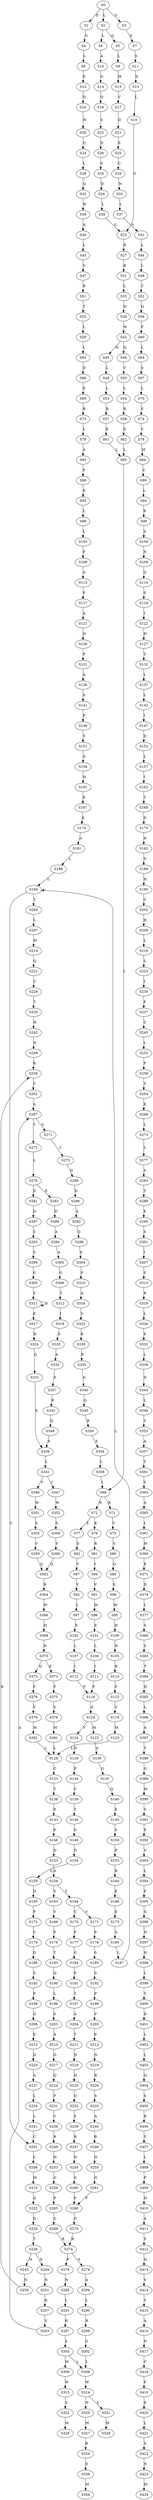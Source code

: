 strict digraph  {
	S0 -> S1 [ label = D ];
	S0 -> S2 [ label = L ];
	S0 -> S3 [ label = S ];
	S1 -> S4 [ label = G ];
	S2 -> S5 [ label = Q ];
	S2 -> S6 [ label = L ];
	S3 -> S7 [ label = E ];
	S4 -> S8 [ label = L ];
	S5 -> S9 [ label = L ];
	S6 -> S10 [ label = A ];
	S7 -> S11 [ label = S ];
	S8 -> S12 [ label = E ];
	S9 -> S13 [ label = M ];
	S10 -> S14 [ label = G ];
	S11 -> S15 [ label = D ];
	S12 -> S16 [ label = D ];
	S13 -> S17 [ label = V ];
	S14 -> S18 [ label = Q ];
	S15 -> S19 [ label = L ];
	S16 -> S20 [ label = W ];
	S17 -> S21 [ label = D ];
	S18 -> S22 [ label = S ];
	S19 -> S23 [ label = G ];
	S20 -> S24 [ label = Q ];
	S21 -> S25 [ label = E ];
	S22 -> S26 [ label = D ];
	S23 -> S27 [ label = R ];
	S24 -> S28 [ label = L ];
	S25 -> S29 [ label = C ];
	S26 -> S30 [ label = S ];
	S27 -> S31 [ label = R ];
	S28 -> S32 [ label = Q ];
	S29 -> S33 [ label = N ];
	S30 -> S34 [ label = D ];
	S31 -> S35 [ label = L ];
	S32 -> S36 [ label = W ];
	S33 -> S37 [ label = L ];
	S34 -> S38 [ label = L ];
	S35 -> S39 [ label = H ];
	S36 -> S40 [ label = A ];
	S37 -> S41 [ label = S ];
	S38 -> S23 [ label = G ];
	S39 -> S42 [ label = W ];
	S40 -> S43 [ label = L ];
	S41 -> S44 [ label = L ];
	S42 -> S45 [ label = H ];
	S42 -> S46 [ label = Q ];
	S43 -> S47 [ label = V ];
	S44 -> S48 [ label = L ];
	S45 -> S49 [ label = L ];
	S46 -> S50 [ label = V ];
	S47 -> S51 [ label = R ];
	S48 -> S52 [ label = T ];
	S49 -> S53 [ label = L ];
	S50 -> S54 [ label = L ];
	S51 -> S55 [ label = T ];
	S52 -> S56 [ label = Q ];
	S53 -> S57 [ label = R ];
	S54 -> S58 [ label = R ];
	S55 -> S59 [ label = L ];
	S56 -> S60 [ label = F ];
	S57 -> S61 [ label = E ];
	S58 -> S62 [ label = E ];
	S59 -> S63 [ label = L ];
	S60 -> S64 [ label = L ];
	S61 -> S65 [ label = L ];
	S62 -> S65 [ label = L ];
	S63 -> S66 [ label = D ];
	S64 -> S67 [ label = S ];
	S65 -> S68 [ label = I ];
	S66 -> S69 [ label = E ];
	S67 -> S70 [ label = L ];
	S68 -> S71 [ label = R ];
	S68 -> S72 [ label = N ];
	S69 -> S73 [ label = R ];
	S70 -> S74 [ label = S ];
	S71 -> S75 [ label = V ];
	S72 -> S76 [ label = K ];
	S72 -> S77 [ label = E ];
	S73 -> S78 [ label = L ];
	S74 -> S79 [ label = V ];
	S75 -> S80 [ label = V ];
	S76 -> S81 [ label = R ];
	S77 -> S82 [ label = S ];
	S78 -> S83 [ label = A ];
	S79 -> S84 [ label = M ];
	S80 -> S85 [ label = Q ];
	S81 -> S86 [ label = I ];
	S82 -> S87 [ label = V ];
	S83 -> S88 [ label = F ];
	S84 -> S89 [ label = C ];
	S85 -> S90 [ label = S ];
	S86 -> S91 [ label = V ];
	S87 -> S92 [ label = V ];
	S88 -> S93 [ label = E ];
	S89 -> S94 [ label = L ];
	S90 -> S95 [ label = W ];
	S91 -> S96 [ label = M ];
	S92 -> S97 [ label = L ];
	S93 -> S98 [ label = L ];
	S94 -> S99 [ label = R ];
	S95 -> S100 [ label = H ];
	S96 -> S101 [ label = E ];
	S97 -> S102 [ label = E ];
	S98 -> S103 [ label = L ];
	S99 -> S104 [ label = S ];
	S100 -> S105 [ label = N ];
	S101 -> S106 [ label = L ];
	S102 -> S107 [ label = L ];
	S103 -> S108 [ label = P ];
	S104 -> S109 [ label = N ];
	S105 -> S110 [ label = K ];
	S106 -> S111 [ label = I ];
	S107 -> S112 [ label = I ];
	S108 -> S113 [ label = G ];
	S109 -> S114 [ label = G ];
	S110 -> S115 [ label = F ];
	S111 -> S116 [ label = P ];
	S112 -> S116 [ label = P ];
	S113 -> S117 [ label = P ];
	S114 -> S118 [ label = S ];
	S115 -> S119 [ label = V ];
	S116 -> S120 [ label = G ];
	S117 -> S121 [ label = A ];
	S118 -> S122 [ label = I ];
	S119 -> S123 [ label = M ];
	S120 -> S124 [ label = V ];
	S120 -> S125 [ label = M ];
	S121 -> S126 [ label = N ];
	S122 -> S127 [ label = H ];
	S123 -> S128 [ label = L ];
	S124 -> S129 [ label = N ];
	S125 -> S130 [ label = G ];
	S126 -> S131 [ label = P ];
	S127 -> S132 [ label = T ];
	S128 -> S133 [ label = C ];
	S129 -> S134 [ label = P ];
	S130 -> S135 [ label = G ];
	S131 -> S136 [ label = A ];
	S132 -> S137 [ label = L ];
	S133 -> S138 [ label = T ];
	S134 -> S139 [ label = V ];
	S135 -> S140 [ label = Q ];
	S136 -> S141 [ label = S ];
	S137 -> S142 [ label = L ];
	S138 -> S143 [ label = E ];
	S139 -> S144 [ label = T ];
	S140 -> S145 [ label = E ];
	S141 -> S146 [ label = P ];
	S142 -> S147 [ label = I ];
	S143 -> S148 [ label = P ];
	S144 -> S149 [ label = G ];
	S145 -> S150 [ label = S ];
	S146 -> S151 [ label = V ];
	S147 -> S152 [ label = D ];
	S148 -> S153 [ label = D ];
	S149 -> S154 [ label = D ];
	S150 -> S155 [ label = P ];
	S151 -> S156 [ label = A ];
	S152 -> S157 [ label = L ];
	S153 -> S158 [ label = A ];
	S154 -> S159 [ label = G ];
	S155 -> S160 [ label = R ];
	S156 -> S161 [ label = H ];
	S157 -> S162 [ label = I ];
	S158 -> S163 [ label = V ];
	S158 -> S164 [ label = T ];
	S159 -> S165 [ label = D ];
	S160 -> S166 [ label = E ];
	S161 -> S167 [ label = D ];
	S162 -> S168 [ label = T ];
	S163 -> S169 [ label = V ];
	S164 -> S170 [ label = C ];
	S164 -> S171 [ label = V ];
	S165 -> S172 [ label = P ];
	S166 -> S173 [ label = E ];
	S167 -> S174 [ label = E ];
	S168 -> S175 [ label = D ];
	S169 -> S176 [ label = P ];
	S170 -> S177 [ label = P ];
	S171 -> S178 [ label = P ];
	S172 -> S179 [ label = C ];
	S173 -> S180 [ label = A ];
	S174 -> S181 [ label = A ];
	S175 -> S182 [ label = N ];
	S176 -> S183 [ label = T ];
	S177 -> S184 [ label = G ];
	S178 -> S185 [ label = S ];
	S179 -> S186 [ label = D ];
	S180 -> S187 [ label = L ];
	S181 -> S188 [ label = L ];
	S182 -> S189 [ label = D ];
	S183 -> S190 [ label = Q ];
	S184 -> S191 [ label = P ];
	S185 -> S192 [ label = S ];
	S186 -> S193 [ label = S ];
	S187 -> S194 [ label = L ];
	S188 -> S194 [ label = L ];
	S189 -> S195 [ label = H ];
	S190 -> S196 [ label = L ];
	S191 -> S197 [ label = T ];
	S192 -> S198 [ label = P ];
	S193 -> S199 [ label = P ];
	S194 -> S200 [ label = T ];
	S194 -> S201 [ label = C ];
	S195 -> S202 [ label = C ];
	S196 -> S203 [ label = S ];
	S197 -> S204 [ label = A ];
	S198 -> S205 [ label = V ];
	S199 -> S206 [ label = Q ];
	S200 -> S207 [ label = L ];
	S201 -> S208 [ label = L ];
	S202 -> S209 [ label = H ];
	S203 -> S210 [ label = A ];
	S204 -> S211 [ label = T ];
	S205 -> S212 [ label = P ];
	S206 -> S213 [ label = E ];
	S207 -> S214 [ label = M ];
	S208 -> S215 [ label = M ];
	S209 -> S216 [ label = L ];
	S210 -> S217 [ label = G ];
	S211 -> S218 [ label = N ];
	S212 -> S219 [ label = N ];
	S213 -> S220 [ label = D ];
	S214 -> S221 [ label = Q ];
	S215 -> S222 [ label = Q ];
	S216 -> S223 [ label = L ];
	S217 -> S224 [ label = Q ];
	S218 -> S225 [ label = H ];
	S219 -> S226 [ label = R ];
	S220 -> S227 [ label = A ];
	S221 -> S228 [ label = Y ];
	S222 -> S229 [ label = D ];
	S223 -> S230 [ label = I ];
	S224 -> S231 [ label = P ];
	S225 -> S232 [ label = G ];
	S226 -> S233 [ label = S ];
	S227 -> S234 [ label = L ];
	S228 -> S235 [ label = T ];
	S229 -> S236 [ label = T ];
	S230 -> S237 [ label = F ];
	S231 -> S238 [ label = V ];
	S232 -> S239 [ label = S ];
	S233 -> S240 [ label = A ];
	S234 -> S241 [ label = L ];
	S235 -> S242 [ label = H ];
	S236 -> S243 [ label = H ];
	S236 -> S244 [ label = N ];
	S237 -> S245 [ label = C ];
	S238 -> S246 [ label = R ];
	S239 -> S247 [ label = R ];
	S240 -> S248 [ label = R ];
	S241 -> S201 [ label = C ];
	S242 -> S249 [ label = N ];
	S243 -> S250 [ label = N ];
	S244 -> S251 [ label = N ];
	S245 -> S252 [ label = L ];
	S246 -> S253 [ label = H ];
	S247 -> S254 [ label = N ];
	S248 -> S255 [ label = N ];
	S249 -> S256 [ label = R ];
	S250 -> S256 [ label = R ];
	S251 -> S257 [ label = R ];
	S252 -> S258 [ label = F ];
	S253 -> S259 [ label = G ];
	S254 -> S260 [ label = G ];
	S255 -> S261 [ label = G ];
	S256 -> S262 [ label = V ];
	S257 -> S263 [ label = V ];
	S258 -> S264 [ label = T ];
	S259 -> S265 [ label = P ];
	S260 -> S266 [ label = P ];
	S261 -> S266 [ label = P ];
	S262 -> S267 [ label = A ];
	S263 -> S267 [ label = A ];
	S264 -> S268 [ label = K ];
	S265 -> S269 [ label = G ];
	S266 -> S270 [ label = G ];
	S267 -> S271 [ label = S ];
	S267 -> S272 [ label = T ];
	S268 -> S273 [ label = L ];
	S269 -> S274 [ label = R ];
	S270 -> S274 [ label = R ];
	S271 -> S275 [ label = L ];
	S272 -> S276 [ label = L ];
	S273 -> S277 [ label = L ];
	S274 -> S278 [ label = S ];
	S274 -> S279 [ label = P ];
	S275 -> S280 [ label = D ];
	S276 -> S281 [ label = D ];
	S276 -> S282 [ label = E ];
	S277 -> S283 [ label = S ];
	S278 -> S284 [ label = A ];
	S279 -> S285 [ label = N ];
	S280 -> S286 [ label = D ];
	S281 -> S287 [ label = D ];
	S282 -> S288 [ label = D ];
	S283 -> S289 [ label = T ];
	S284 -> S290 [ label = L ];
	S285 -> S291 [ label = L ];
	S286 -> S292 [ label = A ];
	S287 -> S293 [ label = S ];
	S288 -> S294 [ label = A ];
	S289 -> S295 [ label = E ];
	S290 -> S296 [ label = R ];
	S291 -> S297 [ label = R ];
	S292 -> S298 [ label = G ];
	S293 -> S299 [ label = S ];
	S294 -> S300 [ label = A ];
	S295 -> S301 [ label = S ];
	S296 -> S302 [ label = S ];
	S297 -> S303 [ label = S ];
	S298 -> S304 [ label = G ];
	S299 -> S305 [ label = S ];
	S300 -> S306 [ label = G ];
	S301 -> S307 [ label = I ];
	S302 -> S308 [ label = L ];
	S303 -> S309 [ label = M ];
	S303 -> S308 [ label = L ];
	S304 -> S310 [ label = P ];
	S305 -> S311 [ label = S ];
	S306 -> S312 [ label = T ];
	S307 -> S313 [ label = S ];
	S308 -> S314 [ label = W ];
	S309 -> S315 [ label = W ];
	S310 -> S316 [ label = A ];
	S311 -> S317 [ label = E ];
	S311 -> S311 [ label = S ];
	S312 -> S318 [ label = I ];
	S313 -> S319 [ label = R ];
	S314 -> S320 [ label = N ];
	S314 -> S321 [ label = S ];
	S315 -> S322 [ label = S ];
	S316 -> S323 [ label = V ];
	S317 -> S324 [ label = R ];
	S318 -> S325 [ label = S ];
	S319 -> S326 [ label = L ];
	S320 -> S327 [ label = M ];
	S321 -> S328 [ label = M ];
	S322 -> S329 [ label = M ];
	S323 -> S330 [ label = R ];
	S324 -> S331 [ label = Q ];
	S325 -> S332 [ label = A ];
	S326 -> S333 [ label = F ];
	S327 -> S334 [ label = R ];
	S330 -> S335 [ label = P ];
	S331 -> S336 [ label = E ];
	S332 -> S337 [ label = E ];
	S333 -> S338 [ label = L ];
	S334 -> S339 [ label = E ];
	S335 -> S340 [ label = G ];
	S336 -> S341 [ label = L ];
	S337 -> S342 [ label = R ];
	S338 -> S343 [ label = D ];
	S339 -> S344 [ label = M ];
	S340 -> S345 [ label = Q ];
	S341 -> S346 [ label = V ];
	S341 -> S347 [ label = I ];
	S342 -> S348 [ label = Q ];
	S343 -> S349 [ label = L ];
	S345 -> S350 [ label = R ];
	S346 -> S351 [ label = W ];
	S347 -> S352 [ label = W ];
	S348 -> S336 [ label = E ];
	S349 -> S353 [ label = Y ];
	S350 -> S354 [ label = E ];
	S351 -> S355 [ label = S ];
	S352 -> S356 [ label = S ];
	S353 -> S357 [ label = A ];
	S354 -> S358 [ label = L ];
	S355 -> S359 [ label = V ];
	S356 -> S360 [ label = V ];
	S357 -> S361 [ label = T ];
	S358 -> S68 [ label = I ];
	S359 -> S362 [ label = Q ];
	S360 -> S362 [ label = Q ];
	S361 -> S363 [ label = S ];
	S362 -> S364 [ label = R ];
	S363 -> S365 [ label = A ];
	S364 -> S366 [ label = W ];
	S365 -> S367 [ label = I ];
	S366 -> S368 [ label = H ];
	S367 -> S369 [ label = M ];
	S368 -> S370 [ label = N ];
	S369 -> S371 [ label = E ];
	S370 -> S372 [ label = E ];
	S370 -> S373 [ label = Q ];
	S371 -> S374 [ label = D ];
	S372 -> S375 [ label = F ];
	S373 -> S376 [ label = F ];
	S374 -> S377 [ label = L ];
	S375 -> S378 [ label = V ];
	S376 -> S379 [ label = V ];
	S377 -> S380 [ label = S ];
	S378 -> S381 [ label = M ];
	S379 -> S382 [ label = M ];
	S380 -> S383 [ label = S ];
	S381 -> S128 [ label = L ];
	S382 -> S128 [ label = L ];
	S383 -> S384 [ label = T ];
	S384 -> S385 [ label = H ];
	S385 -> S386 [ label = L ];
	S386 -> S387 [ label = A ];
	S387 -> S388 [ label = T ];
	S388 -> S389 [ label = G ];
	S389 -> S390 [ label = M ];
	S390 -> S391 [ label = V ];
	S391 -> S392 [ label = P ];
	S392 -> S393 [ label = V ];
	S393 -> S394 [ label = L ];
	S394 -> S395 [ label = F ];
	S395 -> S396 [ label = G ];
	S396 -> S397 [ label = N ];
	S397 -> S398 [ label = H ];
	S398 -> S399 [ label = L ];
	S399 -> S400 [ label = Y ];
	S400 -> S401 [ label = D ];
	S401 -> S402 [ label = L ];
	S402 -> S403 [ label = L ];
	S403 -> S404 [ label = Q ];
	S404 -> S405 [ label = S ];
	S405 -> S406 [ label = R ];
	S406 -> S407 [ label = V ];
	S407 -> S408 [ label = L ];
	S408 -> S409 [ label = P ];
	S409 -> S410 [ label = H ];
	S410 -> S411 [ label = A ];
	S411 -> S412 [ label = V ];
	S412 -> S413 [ label = Q ];
	S413 -> S414 [ label = V ];
	S414 -> S415 [ label = V ];
	S415 -> S416 [ label = A ];
	S416 -> S417 [ label = N ];
	S417 -> S418 [ label = C ];
	S418 -> S419 [ label = F ];
	S419 -> S420 [ label = E ];
	S420 -> S421 [ label = L ];
	S421 -> S422 [ label = S ];
	S422 -> S423 [ label = N ];
	S423 -> S424 [ label = M ];
}
